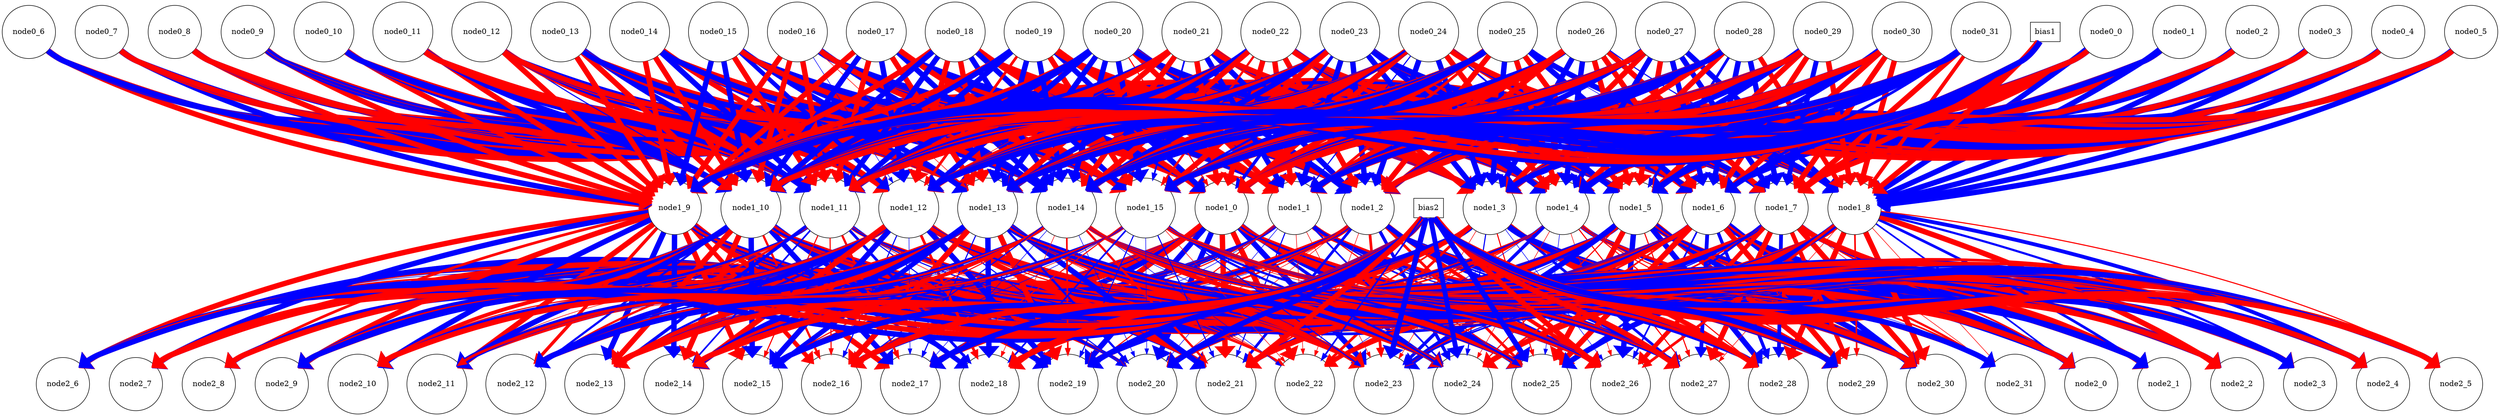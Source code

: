 digraph {
graph[rank_dir = LR, nodesep=0.5, ranksep=3.0];
node0_0 [shape=circle];
node0_1 [shape=circle];
node0_2 [shape=circle];
node0_3 [shape=circle];
node0_4 [shape=circle];
node0_5 [shape=circle];
node0_6 [shape=circle];
node0_7 [shape=circle];
node0_8 [shape=circle];
node0_9 [shape=circle];
node0_10 [shape=circle];
node0_11 [shape=circle];
node0_12 [shape=circle];
node0_13 [shape=circle];
node0_14 [shape=circle];
node0_15 [shape=circle];
node0_16 [shape=circle];
node0_17 [shape=circle];
node0_18 [shape=circle];
node0_19 [shape=circle];
node0_20 [shape=circle];
node0_21 [shape=circle];
node0_22 [shape=circle];
node0_23 [shape=circle];
node0_24 [shape=circle];
node0_25 [shape=circle];
node0_26 [shape=circle];
node0_27 [shape=circle];
node0_28 [shape=circle];
node0_29 [shape=circle];
node0_30 [shape=circle];
node0_31 [shape=circle];
bias1 [shape=box];
node1_0 [shape=circle];
node1_1 [shape=circle];
node1_2 [shape=circle];
node1_3 [shape=circle];
node1_4 [shape=circle];
node1_5 [shape=circle];
node1_6 [shape=circle];
node1_7 [shape=circle];
node1_8 [shape=circle];
node1_9 [shape=circle];
node1_10 [shape=circle];
node1_11 [shape=circle];
node1_12 [shape=circle];
node1_13 [shape=circle];
node1_14 [shape=circle];
node1_15 [shape=circle];
bias2 [shape=box];
node2_0 [shape=circle];
node2_1 [shape=circle];
node2_2 [shape=circle];
node2_3 [shape=circle];
node2_4 [shape=circle];
node2_5 [shape=circle];
node2_6 [shape=circle];
node2_7 [shape=circle];
node2_8 [shape=circle];
node2_9 [shape=circle];
node2_10 [shape=circle];
node2_11 [shape=circle];
node2_12 [shape=circle];
node2_13 [shape=circle];
node2_14 [shape=circle];
node2_15 [shape=circle];
node2_16 [shape=circle];
node2_17 [shape=circle];
node2_18 [shape=circle];
node2_19 [shape=circle];
node2_20 [shape=circle];
node2_21 [shape=circle];
node2_22 [shape=circle];
node2_23 [shape=circle];
node2_24 [shape=circle];
node2_25 [shape=circle];
node2_26 [shape=circle];
node2_27 [shape=circle];
node2_28 [shape=circle];
node2_29 [shape=circle];
node2_30 [shape=circle];
node2_31 [shape=circle];
node0_0 -> node1_0[color = red,penwidth = 10];
node0_0 -> node1_1[color = red,penwidth = 10];
node0_0 -> node1_2[color = blue,penwidth = 10];
node0_0 -> node1_3[color = red,penwidth = 1];
node0_0 -> node1_4[color = red,penwidth = 10];
node0_0 -> node1_5[color = red,penwidth = 10];
node0_0 -> node1_6[color = red,penwidth = 10];
node0_0 -> node1_7[color = red,penwidth = 10];
node0_0 -> node1_8[color = blue,penwidth = 10];
node0_0 -> node1_9[color = blue,penwidth = 10];
node0_0 -> node1_10[color = blue,penwidth = 10];
node0_0 -> node1_11[color = red,penwidth = 10];
node0_0 -> node1_12[color = red,penwidth = 10];
node0_0 -> node1_13[color = blue,penwidth = 10];
node0_0 -> node1_14[color = blue,penwidth = 10];
node0_0 -> node1_15[color = red,penwidth = 10];
node0_1 -> node1_0[color = blue,penwidth = 10];
node0_1 -> node1_1[color = red,penwidth = 10];
node0_1 -> node1_2[color = blue,penwidth = 10];
node0_1 -> node1_3[color = red,penwidth = 10];
node0_1 -> node1_4[color = blue,penwidth = 10];
node0_1 -> node1_5[color = blue,penwidth = 10];
node0_1 -> node1_6[color = red,penwidth = 10];
node0_1 -> node1_7[color = red,penwidth = 10];
node0_1 -> node1_8[color = blue,penwidth = 10];
node0_1 -> node1_9[color = red,penwidth = 10];
node0_1 -> node1_10[color = blue,penwidth = 10];
node0_1 -> node1_11[color = red,penwidth = 10];
node0_1 -> node1_12[color = blue,penwidth = 10];
node0_1 -> node1_13[color = blue,penwidth = 10];
node0_1 -> node1_14[color = red,penwidth = 10];
node0_1 -> node1_15[color = blue,penwidth = 10];
node0_2 -> node1_0[color = red,penwidth = 10];
node0_2 -> node1_1[color = blue,penwidth = 10];
node0_2 -> node1_2[color = blue,penwidth = 10];
node0_2 -> node1_3[color = red,penwidth = 10];
node0_2 -> node1_4[color = blue,penwidth = 10];
node0_2 -> node1_5[color = blue,penwidth = 10];
node0_2 -> node1_6[color = blue,penwidth = 10];
node0_2 -> node1_7[color = blue,penwidth = 10];
node0_2 -> node1_8[color = blue,penwidth = 10];
node0_2 -> node1_9[color = blue,penwidth = 10];
node0_2 -> node1_10[color = red,penwidth = 10];
node0_2 -> node1_11[color = blue,penwidth = 10];
node0_2 -> node1_12[color = blue,penwidth = 10];
node0_2 -> node1_13[color = red,penwidth = 10];
node0_2 -> node1_14[color = red,penwidth = 10];
node0_2 -> node1_15[color = red,penwidth = 10];
node0_3 -> node1_0[color = red,penwidth = 10];
node0_3 -> node1_1[color = red,penwidth = 10];
node0_3 -> node1_2[color = red,penwidth = 10];
node0_3 -> node1_3[color = blue,penwidth = 10];
node0_3 -> node1_4[color = blue,penwidth = 10];
node0_3 -> node1_5[color = red,penwidth = 10];
node0_3 -> node1_6[color = blue,penwidth = 10];
node0_3 -> node1_7[color = blue,penwidth = 10];
node0_3 -> node1_8[color = blue,penwidth = 10];
node0_3 -> node1_9[color = blue,penwidth = 10];
node0_3 -> node1_10[color = blue,penwidth = 10];
node0_3 -> node1_11[color = blue,penwidth = 10];
node0_3 -> node1_12[color = red,penwidth = 10];
node0_3 -> node1_13[color = blue,penwidth = 10];
node0_3 -> node1_14[color = red,penwidth = 10];
node0_3 -> node1_15[color = red,penwidth = 10];
node0_4 -> node1_0[color = red,penwidth = 10];
node0_4 -> node1_1[color = red,penwidth = 10];
node0_4 -> node1_2[color = blue,penwidth = 10];
node0_4 -> node1_3[color = blue,penwidth = 10];
node0_4 -> node1_4[color = red,penwidth = 10];
node0_4 -> node1_5[color = red,penwidth = 10];
node0_4 -> node1_6[color = red,penwidth = 10];
node0_4 -> node1_7[color = blue,penwidth = 10];
node0_4 -> node1_8[color = blue,penwidth = 10];
node0_4 -> node1_9[color = red,penwidth = 10];
node0_4 -> node1_10[color = blue,penwidth = 10];
node0_4 -> node1_11[color = blue,penwidth = 10];
node0_4 -> node1_12[color = blue,penwidth = 10];
node0_4 -> node1_13[color = blue,penwidth = 10];
node0_4 -> node1_14[color = red,penwidth = 10];
node0_4 -> node1_15[color = red,penwidth = 10];
node0_5 -> node1_0[color = red,penwidth = 10];
node0_5 -> node1_1[color = red,penwidth = 3];
node0_5 -> node1_2[color = red,penwidth = 10];
node0_5 -> node1_3[color = blue,penwidth = 10];
node0_5 -> node1_4[color = red,penwidth = 10];
node0_5 -> node1_5[color = red,penwidth = 9];
node0_5 -> node1_6[color = blue,penwidth = 10];
node0_5 -> node1_7[color = red,penwidth = 10];
node0_5 -> node1_8[color = blue,penwidth = 10];
node0_5 -> node1_9[color = red,penwidth = 10];
node0_5 -> node1_10[color = red,penwidth = 5];
node0_5 -> node1_11[color = red,penwidth = 10];
node0_5 -> node1_12[color = red,penwidth = 4];
node0_5 -> node1_13[color = blue,penwidth = 10];
node0_5 -> node1_14[color = blue,penwidth = 10];
node0_5 -> node1_15[color = red,penwidth = 10];
node0_6 -> node1_0[color = red,penwidth = 8];
node0_6 -> node1_1[color = blue,penwidth = 10];
node0_6 -> node1_2[color = blue,penwidth = 10];
node0_6 -> node1_3[color = red,penwidth = 10];
node0_6 -> node1_4[color = blue,penwidth = 10];
node0_6 -> node1_5[color = blue,penwidth = 6];
node0_6 -> node1_6[color = blue,penwidth = 10];
node0_6 -> node1_7[color = blue,penwidth = 10];
node0_6 -> node1_8[color = red,penwidth = 10];
node0_6 -> node1_9[color = red,penwidth = 10];
node0_6 -> node1_10[color = blue,penwidth = 10];
node0_6 -> node1_11[color = blue,penwidth = 10];
node0_6 -> node1_12[color = red,penwidth = 3];
node0_6 -> node1_13[color = red,penwidth = 10];
node0_6 -> node1_14[color = blue,penwidth = 10];
node0_6 -> node1_15[color = blue,penwidth = 10];
node0_7 -> node1_0[color = blue,penwidth = 9];
node0_7 -> node1_1[color = blue,penwidth = 10];
node0_7 -> node1_2[color = red,penwidth = 10];
node0_7 -> node1_3[color = blue,penwidth = 10];
node0_7 -> node1_4[color = blue,penwidth = 10];
node0_7 -> node1_5[color = blue,penwidth = 10];
node0_7 -> node1_6[color = red,penwidth = 6];
node0_7 -> node1_7[color = red,penwidth = 10];
node0_7 -> node1_8[color = blue,penwidth = 10];
node0_7 -> node1_9[color = blue,penwidth = 10];
node0_7 -> node1_10[color = red,penwidth = 10];
node0_7 -> node1_11[color = red,penwidth = 10];
node0_7 -> node1_12[color = red,penwidth = 10];
node0_7 -> node1_13[color = red,penwidth = 10];
node0_7 -> node1_14[color = blue,penwidth = 10];
node0_7 -> node1_15[color = red,penwidth = 10];
node0_8 -> node1_0[color = red,penwidth = 10];
node0_8 -> node1_1[color = red,penwidth = 4];
node0_8 -> node1_2[color = red,penwidth = 10];
node0_8 -> node1_3[color = blue,penwidth = 10];
node0_8 -> node1_4[color = red,penwidth = 10];
node0_8 -> node1_5[color = blue,penwidth = 10];
node0_8 -> node1_6[color = red,penwidth = 10];
node0_8 -> node1_7[color = blue,penwidth = 10];
node0_8 -> node1_8[color = red,penwidth = 10];
node0_8 -> node1_9[color = red,penwidth = 10];
node0_8 -> node1_10[color = blue,penwidth = 10];
node0_8 -> node1_11[color = red,penwidth = 10];
node0_8 -> node1_12[color = blue,penwidth = 3];
node0_8 -> node1_13[color = red,penwidth = 6];
node0_8 -> node1_14[color = blue,penwidth = 10];
node0_8 -> node1_15[color = red,penwidth = 10];
node0_9 -> node1_0[color = red,penwidth = 10];
node0_9 -> node1_1[color = blue,penwidth = 10];
node0_9 -> node1_2[color = red,penwidth = 10];
node0_9 -> node1_3[color = red,penwidth = 10];
node0_9 -> node1_4[color = blue,penwidth = 7];
node0_9 -> node1_5[color = blue,penwidth = 7];
node0_9 -> node1_6[color = red,penwidth = 10];
node0_9 -> node1_7[color = red,penwidth = 10];
node0_9 -> node1_8[color = red,penwidth = 8];
node0_9 -> node1_9[color = red,penwidth = 10];
node0_9 -> node1_10[color = blue,penwidth = 10];
node0_9 -> node1_11[color = blue,penwidth = 10];
node0_9 -> node1_12[color = blue,penwidth = 5];
node0_9 -> node1_13[color = red,penwidth = 10];
node0_9 -> node1_14[color = blue,penwidth = 10];
node0_9 -> node1_15[color = red,penwidth = 1];
node0_10 -> node1_0[color = blue,penwidth = 7];
node0_10 -> node1_1[color = red,penwidth = 10];
node0_10 -> node1_2[color = blue,penwidth = 10];
node0_10 -> node1_3[color = red,penwidth = 10];
node0_10 -> node1_4[color = red,penwidth = 10];
node0_10 -> node1_5[color = red,penwidth = 10];
node0_10 -> node1_6[color = red,penwidth = 10];
node0_10 -> node1_7[color = red,penwidth = 10];
node0_10 -> node1_8[color = red,penwidth = 10];
node0_10 -> node1_9[color = red,penwidth = 10];
node0_10 -> node1_10[color = blue,penwidth = 10];
node0_10 -> node1_11[color = red,penwidth = 10];
node0_10 -> node1_12[color = red,penwidth = 10];
node0_10 -> node1_13[color = blue,penwidth = 10];
node0_10 -> node1_14[color = blue,penwidth = 10];
node0_10 -> node1_15[color = blue,penwidth = 10];
node0_11 -> node1_0[color = red,penwidth = 10];
node0_11 -> node1_1[color = blue,penwidth = 10];
node0_11 -> node1_2[color = blue,penwidth = 10];
node0_11 -> node1_3[color = red,penwidth = 8];
node0_11 -> node1_4[color = blue,penwidth = 10];
node0_11 -> node1_5[color = blue,penwidth = 10];
node0_11 -> node1_6[color = blue,penwidth = 10];
node0_11 -> node1_7[color = blue,penwidth = 10];
node0_11 -> node1_8[color = red,penwidth = 10];
node0_11 -> node1_9[color = red,penwidth = 10];
node0_11 -> node1_10[color = blue,penwidth = 10];
node0_11 -> node1_11[color = blue,penwidth = 10];
node0_11 -> node1_12[color = red,penwidth = 10];
node0_11 -> node1_13[color = red,penwidth = 10];
node0_11 -> node1_14[color = red,penwidth = 6];
node0_11 -> node1_15[color = red,penwidth = 10];
node0_12 -> node1_0[color = blue,penwidth = 8];
node0_12 -> node1_1[color = blue,penwidth = 2];
node0_12 -> node1_2[color = blue,penwidth = 10];
node0_12 -> node1_3[color = blue,penwidth = 10];
node0_12 -> node1_4[color = red,penwidth = 10];
node0_12 -> node1_5[color = blue,penwidth = 10];
node0_12 -> node1_6[color = red,penwidth = 10];
node0_12 -> node1_7[color = blue,penwidth = 10];
node0_12 -> node1_8[color = blue,penwidth = 10];
node0_12 -> node1_9[color = red,penwidth = 10];
node0_12 -> node1_10[color = blue,penwidth = 2];
node0_12 -> node1_11[color = red,penwidth = 10];
node0_12 -> node1_12[color = blue,penwidth = 10];
node0_12 -> node1_13[color = red,penwidth = 10];
node0_12 -> node1_14[color = blue,penwidth = 10];
node0_12 -> node1_15[color = red,penwidth = 10];
node0_13 -> node1_0[color = red,penwidth = 10];
node0_13 -> node1_1[color = blue,penwidth = 10];
node0_13 -> node1_2[color = blue,penwidth = 10];
node0_13 -> node1_3[color = blue,penwidth = 10];
node0_13 -> node1_4[color = red,penwidth = 3];
node0_13 -> node1_5[color = blue,penwidth = 10];
node0_13 -> node1_6[color = red,penwidth = 10];
node0_13 -> node1_7[color = blue,penwidth = 8];
node0_13 -> node1_8[color = red,penwidth = 10];
node0_13 -> node1_9[color = red,penwidth = 10];
node0_13 -> node1_10[color = red,penwidth = 10];
node0_13 -> node1_11[color = blue,penwidth = 10];
node0_13 -> node1_12[color = blue,penwidth = 10];
node0_13 -> node1_13[color = red,penwidth = 10];
node0_13 -> node1_14[color = red,penwidth = 10];
node0_13 -> node1_15[color = blue,penwidth = 10];
node0_14 -> node1_0[color = red,penwidth = 10];
node0_14 -> node1_1[color = blue,penwidth = 10];
node0_14 -> node1_2[color = red,penwidth = 10];
node0_14 -> node1_3[color = red,penwidth = 10];
node0_14 -> node1_4[color = red,penwidth = 10];
node0_14 -> node1_5[color = red,penwidth = 10];
node0_14 -> node1_6[color = red,penwidth = 10];
node0_14 -> node1_7[color = red,penwidth = 1];
node0_14 -> node1_8[color = red,penwidth = 10];
node0_14 -> node1_9[color = red,penwidth = 10];
node0_14 -> node1_10[color = red,penwidth = 10];
node0_14 -> node1_11[color = blue,penwidth = 10];
node0_14 -> node1_12[color = red,penwidth = 10];
node0_14 -> node1_13[color = blue,penwidth = 5];
node0_14 -> node1_14[color = red,penwidth = 10];
node0_14 -> node1_15[color = blue,penwidth = 10];
node0_15 -> node1_0[color = red,penwidth = 10];
node0_15 -> node1_1[color = blue,penwidth = 9];
node0_15 -> node1_2[color = red,penwidth = 10];
node0_15 -> node1_3[color = blue,penwidth = 5];
node0_15 -> node1_4[color = blue,penwidth = 10];
node0_15 -> node1_5[color = blue,penwidth = 10];
node0_15 -> node1_6[color = red,penwidth = 6];
node0_15 -> node1_7[color = blue,penwidth = 3];
node0_15 -> node1_8[color = blue,penwidth = 10];
node0_15 -> node1_9[color = blue,penwidth = 10];
node0_15 -> node1_10[color = blue,penwidth = 10];
node0_15 -> node1_11[color = red,penwidth = 10];
node0_15 -> node1_12[color = blue,penwidth = 8];
node0_15 -> node1_13[color = blue,penwidth = 10];
node0_15 -> node1_14[color = blue,penwidth = 10];
node0_15 -> node1_15[color = red,penwidth = 10];
node0_16 -> node1_0[color = red,penwidth = 10];
node0_16 -> node1_1[color = blue,penwidth = 10];
node0_16 -> node1_2[color = red,penwidth = 10];
node0_16 -> node1_3[color = blue,penwidth = 10];
node0_16 -> node1_4[color = blue,penwidth = 10];
node0_16 -> node1_5[color = blue,penwidth = 4];
node0_16 -> node1_6[color = red,penwidth = 10];
node0_16 -> node1_7[color = blue,penwidth = 10];
node0_16 -> node1_8[color = blue,penwidth = 10];
node0_16 -> node1_9[color = red,penwidth = 10];
node0_16 -> node1_10[color = red,penwidth = 10];
node0_16 -> node1_11[color = red,penwidth = 10];
node0_16 -> node1_12[color = blue,penwidth = 1];
node0_16 -> node1_13[color = red,penwidth = 1];
node0_16 -> node1_14[color = blue,penwidth = 10];
node0_16 -> node1_15[color = red,penwidth = 10];
node0_17 -> node1_0[color = blue,penwidth = 10];
node0_17 -> node1_1[color = red,penwidth = 10];
node0_17 -> node1_2[color = red,penwidth = 6];
node0_17 -> node1_3[color = red,penwidth = 10];
node0_17 -> node1_4[color = blue,penwidth = 10];
node0_17 -> node1_5[color = blue,penwidth = 10];
node0_17 -> node1_6[color = blue,penwidth = 10];
node0_17 -> node1_7[color = blue,penwidth = 5];
node0_17 -> node1_8[color = blue,penwidth = 10];
node0_17 -> node1_9[color = red,penwidth = 10];
node0_17 -> node1_10[color = blue,penwidth = 10];
node0_17 -> node1_11[color = red,penwidth = 10];
node0_17 -> node1_12[color = blue,penwidth = 10];
node0_17 -> node1_13[color = red,penwidth = 10];
node0_17 -> node1_14[color = blue,penwidth = 10];
node0_17 -> node1_15[color = red,penwidth = 10];
node0_18 -> node1_0[color = red,penwidth = 10];
node0_18 -> node1_1[color = red,penwidth = 10];
node0_18 -> node1_2[color = red,penwidth = 10];
node0_18 -> node1_3[color = red,penwidth = 10];
node0_18 -> node1_4[color = red,penwidth = 10];
node0_18 -> node1_5[color = blue,penwidth = 2];
node0_18 -> node1_6[color = red,penwidth = 10];
node0_18 -> node1_7[color = red,penwidth = 10];
node0_18 -> node1_8[color = red,penwidth = 5];
node0_18 -> node1_9[color = red,penwidth = 10];
node0_18 -> node1_10[color = blue,penwidth = 10];
node0_18 -> node1_11[color = blue,penwidth = 10];
node0_18 -> node1_12[color = red,penwidth = 10];
node0_18 -> node1_13[color = red,penwidth = 10];
node0_18 -> node1_14[color = blue,penwidth = 10];
node0_18 -> node1_15[color = blue,penwidth = 10];
node0_19 -> node1_0[color = blue,penwidth = 10];
node0_19 -> node1_1[color = red,penwidth = 10];
node0_19 -> node1_2[color = red,penwidth = 10];
node0_19 -> node1_3[color = red,penwidth = 10];
node0_19 -> node1_4[color = red,penwidth = 10];
node0_19 -> node1_5[color = red,penwidth = 10];
node0_19 -> node1_6[color = blue,penwidth = 5];
node0_19 -> node1_7[color = red,penwidth = 10];
node0_19 -> node1_8[color = red,penwidth = 9];
node0_19 -> node1_9[color = red,penwidth = 10];
node0_19 -> node1_10[color = blue,penwidth = 10];
node0_19 -> node1_11[color = blue,penwidth = 10];
node0_19 -> node1_12[color = red,penwidth = 5];
node0_19 -> node1_13[color = blue,penwidth = 10];
node0_19 -> node1_14[color = blue,penwidth = 10];
node0_19 -> node1_15[color = red,penwidth = 10];
node0_20 -> node1_0[color = red,penwidth = 2];
node0_20 -> node1_1[color = red,penwidth = 10];
node0_20 -> node1_2[color = blue,penwidth = 10];
node0_20 -> node1_3[color = red,penwidth = 10];
node0_20 -> node1_4[color = red,penwidth = 10];
node0_20 -> node1_5[color = blue,penwidth = 10];
node0_20 -> node1_6[color = red,penwidth = 9];
node0_20 -> node1_7[color = blue,penwidth = 10];
node0_20 -> node1_8[color = blue,penwidth = 10];
node0_20 -> node1_9[color = red,penwidth = 10];
node0_20 -> node1_10[color = blue,penwidth = 10];
node0_20 -> node1_11[color = blue,penwidth = 10];
node0_20 -> node1_12[color = blue,penwidth = 10];
node0_20 -> node1_13[color = blue,penwidth = 10];
node0_20 -> node1_14[color = blue,penwidth = 10];
node0_20 -> node1_15[color = blue,penwidth = 10];
node0_21 -> node1_0[color = red,penwidth = 10];
node0_21 -> node1_1[color = blue,penwidth = 10];
node0_21 -> node1_2[color = blue,penwidth = 10];
node0_21 -> node1_3[color = red,penwidth = 10];
node0_21 -> node1_4[color = red,penwidth = 10];
node0_21 -> node1_5[color = blue,penwidth = 8];
node0_21 -> node1_6[color = blue,penwidth = 10];
node0_21 -> node1_7[color = blue,penwidth = 10];
node0_21 -> node1_8[color = red,penwidth = 10];
node0_21 -> node1_9[color = blue,penwidth = 10];
node0_21 -> node1_10[color = red,penwidth = 6];
node0_21 -> node1_11[color = red,penwidth = 10];
node0_21 -> node1_12[color = red,penwidth = 1];
node0_21 -> node1_13[color = red,penwidth = 10];
node0_21 -> node1_14[color = red,penwidth = 10];
node0_21 -> node1_15[color = blue,penwidth = 3];
node0_22 -> node1_0[color = red,penwidth = 10];
node0_22 -> node1_1[color = red,penwidth = 10];
node0_22 -> node1_2[color = red,penwidth = 10];
node0_22 -> node1_3[color = red,penwidth = 10];
node0_22 -> node1_4[color = blue,penwidth = 10];
node0_22 -> node1_5[color = red,penwidth = 10];
node0_22 -> node1_6[color = blue,penwidth = 3];
node0_22 -> node1_7[color = blue,penwidth = 10];
node0_22 -> node1_8[color = red,penwidth = 10];
node0_22 -> node1_9[color = red,penwidth = 10];
node0_22 -> node1_10[color = blue,penwidth = 10];
node0_22 -> node1_11[color = blue,penwidth = 10];
node0_22 -> node1_12[color = red,penwidth = 10];
node0_22 -> node1_13[color = blue,penwidth = 10];
node0_22 -> node1_14[color = red,penwidth = 10];
node0_22 -> node1_15[color = red,penwidth = 4];
node0_23 -> node1_0[color = blue,penwidth = 6];
node0_23 -> node1_1[color = blue,penwidth = 10];
node0_23 -> node1_2[color = blue,penwidth = 10];
node0_23 -> node1_3[color = blue,penwidth = 10];
node0_23 -> node1_4[color = blue,penwidth = 10];
node0_23 -> node1_5[color = blue,penwidth = 10];
node0_23 -> node1_6[color = blue,penwidth = 2];
node0_23 -> node1_7[color = red,penwidth = 10];
node0_23 -> node1_8[color = blue,penwidth = 10];
node0_23 -> node1_9[color = blue,penwidth = 10];
node0_23 -> node1_10[color = red,penwidth = 10];
node0_23 -> node1_11[color = red,penwidth = 10];
node0_23 -> node1_12[color = blue,penwidth = 8];
node0_23 -> node1_13[color = blue,penwidth = 1];
node0_23 -> node1_14[color = blue,penwidth = 10];
node0_23 -> node1_15[color = red,penwidth = 10];
node0_24 -> node1_0[color = red,penwidth = 10];
node0_24 -> node1_1[color = blue,penwidth = 2];
node0_24 -> node1_2[color = blue,penwidth = 10];
node0_24 -> node1_3[color = blue,penwidth = 10];
node0_24 -> node1_4[color = red,penwidth = 10];
node0_24 -> node1_5[color = blue,penwidth = 3];
node0_24 -> node1_6[color = red,penwidth = 10];
node0_24 -> node1_7[color = blue,penwidth = 10];
node0_24 -> node1_8[color = red,penwidth = 10];
node0_24 -> node1_9[color = blue,penwidth = 10];
node0_24 -> node1_10[color = red,penwidth = 10];
node0_24 -> node1_11[color = blue,penwidth = 10];
node0_24 -> node1_12[color = red,penwidth = 10];
node0_24 -> node1_13[color = red,penwidth = 10];
node0_24 -> node1_14[color = red,penwidth = 10];
node0_24 -> node1_15[color = blue,penwidth = 4];
node0_25 -> node1_0[color = red,penwidth = 10];
node0_25 -> node1_1[color = red,penwidth = 5];
node0_25 -> node1_2[color = red,penwidth = 10];
node0_25 -> node1_3[color = blue,penwidth = 10];
node0_25 -> node1_4[color = red,penwidth = 10];
node0_25 -> node1_5[color = red,penwidth = 10];
node0_25 -> node1_6[color = blue,penwidth = 10];
node0_25 -> node1_7[color = blue,penwidth = 1];
node0_25 -> node1_8[color = blue,penwidth = 10];
node0_25 -> node1_9[color = red,penwidth = 10];
node0_25 -> node1_10[color = red,penwidth = 10];
node0_25 -> node1_11[color = blue,penwidth = 10];
node0_25 -> node1_12[color = blue,penwidth = 10];
node0_25 -> node1_13[color = red,penwidth = 9];
node0_25 -> node1_14[color = blue,penwidth = 10];
node0_25 -> node1_15[color = blue,penwidth = 10];
node0_26 -> node1_0[color = red,penwidth = 10];
node0_26 -> node1_1[color = red,penwidth = 10];
node0_26 -> node1_2[color = red,penwidth = 10];
node0_26 -> node1_3[color = blue,penwidth = 10];
node0_26 -> node1_4[color = blue,penwidth = 10];
node0_26 -> node1_5[color = red,penwidth = 10];
node0_26 -> node1_6[color = red,penwidth = 10];
node0_26 -> node1_7[color = red,penwidth = 10];
node0_26 -> node1_8[color = blue,penwidth = 2];
node0_26 -> node1_9[color = blue,penwidth = 10];
node0_26 -> node1_10[color = blue,penwidth = 10];
node0_26 -> node1_11[color = blue,penwidth = 10];
node0_26 -> node1_12[color = blue,penwidth = 10];
node0_26 -> node1_13[color = blue,penwidth = 10];
node0_26 -> node1_14[color = blue,penwidth = 10];
node0_26 -> node1_15[color = red,penwidth = 10];
node0_27 -> node1_0[color = blue,penwidth = 10];
node0_27 -> node1_1[color = blue,penwidth = 5];
node0_27 -> node1_2[color = blue,penwidth = 10];
node0_27 -> node1_3[color = red,penwidth = 10];
node0_27 -> node1_4[color = blue,penwidth = 10];
node0_27 -> node1_5[color = red,penwidth = 10];
node0_27 -> node1_6[color = blue,penwidth = 10];
node0_27 -> node1_7[color = blue,penwidth = 10];
node0_27 -> node1_8[color = blue,penwidth = 10];
node0_27 -> node1_9[color = red,penwidth = 10];
node0_27 -> node1_10[color = red,penwidth = 10];
node0_27 -> node1_11[color = blue,penwidth = 10];
node0_27 -> node1_12[color = red,penwidth = 7];
node0_27 -> node1_13[color = red,penwidth = 10];
node0_27 -> node1_14[color = red,penwidth = 10];
node0_27 -> node1_15[color = red,penwidth = 10];
node0_28 -> node1_0[color = red,penwidth = 10];
node0_28 -> node1_1[color = blue,penwidth = 10];
node0_28 -> node1_2[color = blue,penwidth = 10];
node0_28 -> node1_3[color = red,penwidth = 10];
node0_28 -> node1_4[color = red,penwidth = 10];
node0_28 -> node1_5[color = blue,penwidth = 5];
node0_28 -> node1_6[color = blue,penwidth = 10];
node0_28 -> node1_7[color = blue,penwidth = 10];
node0_28 -> node1_8[color = red,penwidth = 9];
node0_28 -> node1_9[color = blue,penwidth = 10];
node0_28 -> node1_10[color = blue,penwidth = 10];
node0_28 -> node1_11[color = red,penwidth = 10];
node0_28 -> node1_12[color = blue,penwidth = 10];
node0_28 -> node1_13[color = red,penwidth = 10];
node0_28 -> node1_14[color = blue,penwidth = 10];
node0_28 -> node1_15[color = blue,penwidth = 10];
node0_29 -> node1_0[color = blue,penwidth = 9];
node0_29 -> node1_1[color = red,penwidth = 7];
node0_29 -> node1_2[color = red,penwidth = 10];
node0_29 -> node1_3[color = blue,penwidth = 10];
node0_29 -> node1_4[color = blue,penwidth = 10];
node0_29 -> node1_5[color = red,penwidth = 10];
node0_29 -> node1_6[color = red,penwidth = 10];
node0_29 -> node1_7[color = blue,penwidth = 9];
node0_29 -> node1_8[color = red,penwidth = 10];
node0_29 -> node1_9[color = red,penwidth = 10];
node0_29 -> node1_10[color = red,penwidth = 4];
node0_29 -> node1_11[color = blue,penwidth = 10];
node0_29 -> node1_12[color = red,penwidth = 10];
node0_29 -> node1_13[color = red,penwidth = 10];
node0_29 -> node1_14[color = blue,penwidth = 10];
node0_29 -> node1_15[color = red,penwidth = 10];
node0_30 -> node1_0[color = blue,penwidth = 10];
node0_30 -> node1_1[color = red,penwidth = 10];
node0_30 -> node1_2[color = blue,penwidth = 10];
node0_30 -> node1_3[color = red,penwidth = 10];
node0_30 -> node1_4[color = blue,penwidth = 10];
node0_30 -> node1_5[color = blue,penwidth = 10];
node0_30 -> node1_6[color = red,penwidth = 10];
node0_30 -> node1_7[color = red,penwidth = 10];
node0_30 -> node1_8[color = red,penwidth = 10];
node0_30 -> node1_9[color = blue,penwidth = 10];
node0_30 -> node1_10[color = blue,penwidth = 10];
node0_30 -> node1_11[color = red,penwidth = 10];
node0_30 -> node1_12[color = red,penwidth = 10];
node0_30 -> node1_13[color = red,penwidth = 10];
node0_30 -> node1_14[color = blue,penwidth = 8];
node0_30 -> node1_15[color = red,penwidth = 10];
node0_31 -> node1_0[color = red,penwidth = 10];
node0_31 -> node1_1[color = red,penwidth = 10];
node0_31 -> node1_2[color = red,penwidth = 6];
node0_31 -> node1_3[color = red,penwidth = 10];
node0_31 -> node1_4[color = blue,penwidth = 10];
node0_31 -> node1_5[color = blue,penwidth = 10];
node0_31 -> node1_6[color = blue,penwidth = 5];
node0_31 -> node1_7[color = red,penwidth = 10];
node0_31 -> node1_8[color = red,penwidth = 7];
node0_31 -> node1_9[color = blue,penwidth = 10];
node0_31 -> node1_10[color = red,penwidth = 10];
node0_31 -> node1_11[color = red,penwidth = 10];
node0_31 -> node1_12[color = blue,penwidth = 10];
node0_31 -> node1_13[color = blue,penwidth = 10];
node0_31 -> node1_14[color = red,penwidth = 4];
node0_31 -> node1_15[color = blue,penwidth = 10];
bias1 -> node1_0[color = red,penwidth = 10];
bias1 -> node1_1[color = blue,penwidth = 10];
bias1 -> node1_2[color = red,penwidth = 10];
bias1 -> node1_3[color = blue,penwidth = 10];
bias1 -> node1_4[color = blue,penwidth = 10];
bias1 -> node1_5[color = blue,penwidth = 10];
bias1 -> node1_6[color = blue,penwidth = 10];
bias1 -> node1_7[color = red,penwidth = 10];
bias1 -> node1_8[color = red,penwidth = 10];
bias1 -> node1_9[color = blue,penwidth = 10];
bias1 -> node1_10[color = red,penwidth = 10];
bias1 -> node1_11[color = red,penwidth = 10];
bias1 -> node1_12[color = blue,penwidth = 10];
bias1 -> node1_13[color = blue,penwidth = 10];
bias1 -> node1_14[color = blue,penwidth = 10];
bias1 -> node1_15[color = blue,penwidth = 10];
node1_0 -> node2_0[color = red,penwidth = 10];
node1_0 -> node2_1[color = blue,penwidth = 10];
node1_0 -> node2_2[color = red,penwidth = 10];
node1_0 -> node2_3[color = red,penwidth = 10];
node1_0 -> node2_4[color = red,penwidth = 10];
node1_0 -> node2_5[color = red,penwidth = 10];
node1_0 -> node2_6[color = blue,penwidth = 10];
node1_0 -> node2_7[color = red,penwidth = 10];
node1_0 -> node2_8[color = red,penwidth = 6];
node1_0 -> node2_9[color = blue,penwidth = 8];
node1_0 -> node2_10[color = red,penwidth = 10];
node1_0 -> node2_11[color = blue,penwidth = 2];
node1_0 -> node2_12[color = blue,penwidth = 10];
node1_0 -> node2_13[color = red,penwidth = 10];
node1_0 -> node2_14[color = red,penwidth = 10];
node1_0 -> node2_15[color = blue,penwidth = 7];
node1_0 -> node2_16[color = red,penwidth = 10];
node1_0 -> node2_17[color = blue,penwidth = 10];
node1_0 -> node2_18[color = red,penwidth = 10];
node1_0 -> node2_19[color = blue,penwidth = 10];
node1_0 -> node2_20[color = blue,penwidth = 10];
node1_0 -> node2_21[color = red,penwidth = 10];
node1_0 -> node2_22[color = red,penwidth = 10];
node1_0 -> node2_23[color = blue,penwidth = 10];
node1_0 -> node2_24[color = blue,penwidth = 6];
node1_0 -> node2_25[color = blue,penwidth = 10];
node1_0 -> node2_26[color = red,penwidth = 10];
node1_0 -> node2_27[color = red,penwidth = 8];
node1_0 -> node2_28[color = red,penwidth = 10];
node1_0 -> node2_29[color = red,penwidth = 5];
node1_0 -> node2_30[color = red,penwidth = 10];
node1_0 -> node2_31[color = blue,penwidth = 3];
node1_1 -> node2_0[color = red,penwidth = 5];
node1_1 -> node2_1[color = red,penwidth = 10];
node1_1 -> node2_2[color = red,penwidth = 2];
node1_1 -> node2_3[color = red,penwidth = 4];
node1_1 -> node2_4[color = red,penwidth = 8];
node1_1 -> node2_5[color = red,penwidth = 1];
node1_1 -> node2_6[color = blue,penwidth = 3];
node1_1 -> node2_7[color = blue,penwidth = 3];
node1_1 -> node2_8[color = blue,penwidth = 2];
node1_1 -> node2_9[color = red,penwidth = 1];
node1_1 -> node2_10[color = red,penwidth = 2];
node1_1 -> node2_11[color = blue,penwidth = 1];
node1_1 -> node2_12[color = red,penwidth = 1];
node1_1 -> node2_13[color = blue,penwidth = 3];
node1_1 -> node2_14[color = blue,penwidth = 6];
node1_1 -> node2_15[color = red,penwidth = 1];
node1_1 -> node2_16[color = blue,penwidth = 2];
node1_1 -> node2_17[color = red,penwidth = 2];
node1_1 -> node2_18[color = blue,penwidth = 1];
node1_1 -> node2_19[color = red,penwidth = 2];
node1_1 -> node2_20[color = blue,penwidth = 1];
node1_1 -> node2_21[color = blue,penwidth = 2];
node1_1 -> node2_22[color = red,penwidth = 1];
node1_1 -> node2_23[color = red,penwidth = 1];
node1_1 -> node2_24[color = blue,penwidth = 3];
node1_1 -> node2_25[color = red,penwidth = 2];
node1_1 -> node2_26[color = blue,penwidth = 3];
node1_1 -> node2_27[color = blue,penwidth = 2];
node1_1 -> node2_28[color = blue,penwidth = 2];
node1_1 -> node2_29[color = red,penwidth = 1];
node1_1 -> node2_30[color = blue,penwidth = 5];
node1_1 -> node2_31[color = blue,penwidth = 1];
node1_2 -> node2_0[color = blue,penwidth = 6];
node1_2 -> node2_1[color = blue,penwidth = 1];
node1_2 -> node2_2[color = blue,penwidth = 1];
node1_2 -> node2_3[color = red,penwidth = 8];
node1_2 -> node2_4[color = blue,penwidth = 8];
node1_2 -> node2_5[color = red,penwidth = 4];
node1_2 -> node2_6[color = red,penwidth = 3];
node1_2 -> node2_7[color = blue,penwidth = 2];
node1_2 -> node2_8[color = red,penwidth = 10];
node1_2 -> node2_9[color = blue,penwidth = 1];
node1_2 -> node2_10[color = blue,penwidth = 3];
node1_2 -> node2_11[color = blue,penwidth = 5];
node1_2 -> node2_12[color = blue,penwidth = 1];
node1_2 -> node2_13[color = blue,penwidth = 4];
node1_2 -> node2_14[color = blue,penwidth = 7];
node1_2 -> node2_15[color = blue,penwidth = 4];
node1_2 -> node2_16[color = red,penwidth = 4];
node1_2 -> node2_17[color = blue,penwidth = 1];
node1_2 -> node2_18[color = red,penwidth = 3];
node1_2 -> node2_19[color = red,penwidth = 1];
node1_2 -> node2_20[color = red,penwidth = 1];
node1_2 -> node2_21[color = blue,penwidth = 5];
node1_2 -> node2_22[color = red,penwidth = 1];
node1_2 -> node2_23[color = red,penwidth = 5];
node1_2 -> node2_24[color = blue,penwidth = 6];
node1_2 -> node2_25[color = red,penwidth = 5];
node1_2 -> node2_26[color = red,penwidth = 7];
node1_2 -> node2_27[color = blue,penwidth = 8];
node1_2 -> node2_28[color = blue,penwidth = 3];
node1_2 -> node2_29[color = blue,penwidth = 3];
node1_2 -> node2_30[color = blue,penwidth = 6];
node1_2 -> node2_31[color = blue,penwidth = 1];
node1_3 -> node2_0[color = red,penwidth = 6];
node1_3 -> node2_1[color = red,penwidth = 3];
node1_3 -> node2_2[color = red,penwidth = 9];
node1_3 -> node2_3[color = blue,penwidth = 10];
node1_3 -> node2_4[color = blue,penwidth = 10];
node1_3 -> node2_5[color = red,penwidth = 2];
node1_3 -> node2_6[color = blue,penwidth = 1];
node1_3 -> node2_7[color = blue,penwidth = 10];
node1_3 -> node2_8[color = blue,penwidth = 2];
node1_3 -> node2_9[color = blue,penwidth = 4];
node1_3 -> node2_10[color = red,penwidth = 5];
node1_3 -> node2_11[color = blue,penwidth = 3];
node1_3 -> node2_12[color = red,penwidth = 4];
node1_3 -> node2_13[color = red,penwidth = 4];
node1_3 -> node2_14[color = red,penwidth = 4];
node1_3 -> node2_15[color = blue,penwidth = 10];
node1_3 -> node2_16[color = red,penwidth = 1];
node1_3 -> node2_17[color = blue,penwidth = 1];
node1_3 -> node2_18[color = red,penwidth = 1];
node1_3 -> node2_19[color = red,penwidth = 9];
node1_3 -> node2_20[color = red,penwidth = 2];
node1_3 -> node2_21[color = red,penwidth = 3];
node1_3 -> node2_22[color = red,penwidth = 5];
node1_3 -> node2_23[color = red,penwidth = 1];
node1_3 -> node2_24[color = blue,penwidth = 2];
node1_3 -> node2_25[color = red,penwidth = 2];
node1_3 -> node2_26[color = blue,penwidth = 1];
node1_3 -> node2_27[color = blue,penwidth = 5];
node1_3 -> node2_28[color = red,penwidth = 9];
node1_3 -> node2_29[color = red,penwidth = 8];
node1_3 -> node2_30[color = blue,penwidth = 9];
node1_3 -> node2_31[color = blue,penwidth = 1];
node1_4 -> node2_0[color = red,penwidth = 5];
node1_4 -> node2_1[color = red,penwidth = 1];
node1_4 -> node2_2[color = blue,penwidth = 8];
node1_4 -> node2_3[color = blue,penwidth = 6];
node1_4 -> node2_4[color = red,penwidth = 5];
node1_4 -> node2_5[color = red,penwidth = 3];
node1_4 -> node2_6[color = blue,penwidth = 2];
node1_4 -> node2_7[color = red,penwidth = 1];
node1_4 -> node2_8[color = blue,penwidth = 2];
node1_4 -> node2_9[color = blue,penwidth = 2];
node1_4 -> node2_10[color = red,penwidth = 2];
node1_4 -> node2_11[color = blue,penwidth = 4];
node1_4 -> node2_12[color = blue,penwidth = 1];
node1_4 -> node2_13[color = red,penwidth = 3];
node1_4 -> node2_14[color = red,penwidth = 6];
node1_4 -> node2_15[color = blue,penwidth = 3];
node1_4 -> node2_16[color = blue,penwidth = 1];
node1_4 -> node2_17[color = blue,penwidth = 4];
node1_4 -> node2_18[color = red,penwidth = 1];
node1_4 -> node2_19[color = red,penwidth = 2];
node1_4 -> node2_20[color = red,penwidth = 3];
node1_4 -> node2_21[color = red,penwidth = 2];
node1_4 -> node2_22[color = blue,penwidth = 1];
node1_4 -> node2_23[color = blue,penwidth = 6];
node1_4 -> node2_24[color = red,penwidth = 1];
node1_4 -> node2_25[color = blue,penwidth = 1];
node1_4 -> node2_26[color = red,penwidth = 1];
node1_4 -> node2_27[color = red,penwidth = 2];
node1_4 -> node2_28[color = red,penwidth = 2];
node1_4 -> node2_29[color = red,penwidth = 2];
node1_4 -> node2_30[color = red,penwidth = 2];
node1_4 -> node2_31[color = blue,penwidth = 1];
node1_5 -> node2_0[color = red,penwidth = 10];
node1_5 -> node2_1[color = red,penwidth = 8];
node1_5 -> node2_2[color = blue,penwidth = 10];
node1_5 -> node2_3[color = red,penwidth = 10];
node1_5 -> node2_4[color = blue,penwidth = 4];
node1_5 -> node2_5[color = blue,penwidth = 6];
node1_5 -> node2_6[color = red,penwidth = 5];
node1_5 -> node2_7[color = blue,penwidth = 10];
node1_5 -> node2_8[color = blue,penwidth = 6];
node1_5 -> node2_9[color = blue,penwidth = 10];
node1_5 -> node2_10[color = red,penwidth = 8];
node1_5 -> node2_11[color = blue,penwidth = 7];
node1_5 -> node2_12[color = red,penwidth = 10];
node1_5 -> node2_13[color = blue,penwidth = 10];
node1_5 -> node2_14[color = blue,penwidth = 5];
node1_5 -> node2_15[color = blue,penwidth = 1];
node1_5 -> node2_16[color = blue,penwidth = 10];
node1_5 -> node2_17[color = blue,penwidth = 10];
node1_5 -> node2_18[color = red,penwidth = 10];
node1_5 -> node2_19[color = red,penwidth = 10];
node1_5 -> node2_20[color = red,penwidth = 10];
node1_5 -> node2_21[color = blue,penwidth = 5];
node1_5 -> node2_22[color = blue,penwidth = 1];
node1_5 -> node2_23[color = blue,penwidth = 10];
node1_5 -> node2_24[color = red,penwidth = 2];
node1_5 -> node2_25[color = red,penwidth = 10];
node1_5 -> node2_26[color = blue,penwidth = 10];
node1_5 -> node2_27[color = red,penwidth = 2];
node1_5 -> node2_28[color = blue,penwidth = 10];
node1_5 -> node2_29[color = red,penwidth = 10];
node1_5 -> node2_30[color = blue,penwidth = 10];
node1_5 -> node2_31[color = red,penwidth = 3];
node1_6 -> node2_0[color = blue,penwidth = 10];
node1_6 -> node2_1[color = red,penwidth = 10];
node1_6 -> node2_2[color = blue,penwidth = 4];
node1_6 -> node2_3[color = red,penwidth = 10];
node1_6 -> node2_4[color = blue,penwidth = 10];
node1_6 -> node2_5[color = blue,penwidth = 7];
node1_6 -> node2_6[color = red,penwidth = 10];
node1_6 -> node2_7[color = blue,penwidth = 10];
node1_6 -> node2_8[color = red,penwidth = 2];
node1_6 -> node2_9[color = blue,penwidth = 1];
node1_6 -> node2_10[color = blue,penwidth = 8];
node1_6 -> node2_11[color = red,penwidth = 1];
node1_6 -> node2_12[color = red,penwidth = 10];
node1_6 -> node2_13[color = blue,penwidth = 9];
node1_6 -> node2_14[color = blue,penwidth = 10];
node1_6 -> node2_15[color = red,penwidth = 7];
node1_6 -> node2_16[color = blue,penwidth = 1];
node1_6 -> node2_17[color = red,penwidth = 10];
node1_6 -> node2_18[color = blue,penwidth = 10];
node1_6 -> node2_19[color = red,penwidth = 10];
node1_6 -> node2_20[color = blue,penwidth = 4];
node1_6 -> node2_21[color = blue,penwidth = 10];
node1_6 -> node2_22[color = red,penwidth = 8];
node1_6 -> node2_23[color = red,penwidth = 3];
node1_6 -> node2_24[color = red,penwidth = 3];
node1_6 -> node2_25[color = red,penwidth = 10];
node1_6 -> node2_26[color = blue,penwidth = 3];
node1_6 -> node2_27[color = blue,penwidth = 7];
node1_6 -> node2_28[color = blue,penwidth = 6];
node1_6 -> node2_29[color = red,penwidth = 10];
node1_6 -> node2_30[color = blue,penwidth = 10];
node1_6 -> node2_31[color = red,penwidth = 4];
node1_7 -> node2_0[color = red,penwidth = 3];
node1_7 -> node2_1[color = red,penwidth = 4];
node1_7 -> node2_2[color = red,penwidth = 1];
node1_7 -> node2_3[color = blue,penwidth = 10];
node1_7 -> node2_4[color = red,penwidth = 2];
node1_7 -> node2_5[color = red,penwidth = 10];
node1_7 -> node2_6[color = blue,penwidth = 10];
node1_7 -> node2_7[color = red,penwidth = 10];
node1_7 -> node2_8[color = blue,penwidth = 5];
node1_7 -> node2_9[color = red,penwidth = 10];
node1_7 -> node2_10[color = red,penwidth = 7];
node1_7 -> node2_11[color = red,penwidth = 1];
node1_7 -> node2_12[color = blue,penwidth = 6];
node1_7 -> node2_13[color = red,penwidth = 10];
node1_7 -> node2_14[color = red,penwidth = 9];
node1_7 -> node2_15[color = blue,penwidth = 2];
node1_7 -> node2_16[color = red,penwidth = 3];
node1_7 -> node2_17[color = blue,penwidth = 4];
node1_7 -> node2_18[color = red,penwidth = 10];
node1_7 -> node2_19[color = red,penwidth = 1];
node1_7 -> node2_20[color = blue,penwidth = 3];
node1_7 -> node2_21[color = blue,penwidth = 5];
node1_7 -> node2_22[color = blue,penwidth = 4];
node1_7 -> node2_23[color = blue,penwidth = 2];
node1_7 -> node2_24[color = red,penwidth = 3];
node1_7 -> node2_25[color = blue,penwidth = 4];
node1_7 -> node2_26[color = red,penwidth = 8];
node1_7 -> node2_27[color = red,penwidth = 10];
node1_7 -> node2_28[color = blue,penwidth = 7];
node1_7 -> node2_29[color = red,penwidth = 8];
node1_7 -> node2_30[color = red,penwidth = 10];
node1_7 -> node2_31[color = red,penwidth = 1];
node1_8 -> node2_0[color = blue,penwidth = 3];
node1_8 -> node2_1[color = blue,penwidth = 5];
node1_8 -> node2_2[color = red,penwidth = 10];
node1_8 -> node2_3[color = blue,penwidth = 4];
node1_8 -> node2_4[color = blue,penwidth = 7];
node1_8 -> node2_5[color = red,penwidth = 2];
node1_8 -> node2_6[color = blue,penwidth = 5];
node1_8 -> node2_7[color = red,penwidth = 1];
node1_8 -> node2_8[color = red,penwidth = 2];
node1_8 -> node2_9[color = blue,penwidth = 2];
node1_8 -> node2_10[color = red,penwidth = 3];
node1_8 -> node2_11[color = red,penwidth = 6];
node1_8 -> node2_12[color = blue,penwidth = 4];
node1_8 -> node2_13[color = red,penwidth = 10];
node1_8 -> node2_14[color = red,penwidth = 10];
node1_8 -> node2_15[color = blue,penwidth = 7];
node1_8 -> node2_16[color = blue,penwidth = 3];
node1_8 -> node2_17[color = blue,penwidth = 1];
node1_8 -> node2_18[color = red,penwidth = 4];
node1_8 -> node2_19[color = blue,penwidth = 9];
node1_8 -> node2_20[color = blue,penwidth = 2];
node1_8 -> node2_21[color = red,penwidth = 10];
node1_8 -> node2_22[color = red,penwidth = 8];
node1_8 -> node2_23[color = blue,penwidth = 3];
node1_8 -> node2_24[color = red,penwidth = 10];
node1_8 -> node2_25[color = blue,penwidth = 10];
node1_8 -> node2_26[color = red,penwidth = 5];
node1_8 -> node2_27[color = red,penwidth = 1];
node1_8 -> node2_28[color = red,penwidth = 10];
node1_8 -> node2_29[color = red,penwidth = 3];
node1_8 -> node2_30[color = red,penwidth = 10];
node1_8 -> node2_31[color = red,penwidth = 1];
node1_9 -> node2_0[color = blue,penwidth = 10];
node1_9 -> node2_1[color = red,penwidth = 10];
node1_9 -> node2_2[color = blue,penwidth = 7];
node1_9 -> node2_3[color = blue,penwidth = 4];
node1_9 -> node2_4[color = blue,penwidth = 10];
node1_9 -> node2_5[color = red,penwidth = 2];
node1_9 -> node2_6[color = red,penwidth = 10];
node1_9 -> node2_7[color = blue,penwidth = 10];
node1_9 -> node2_8[color = red,penwidth = 5];
node1_9 -> node2_9[color = red,penwidth = 10];
node1_9 -> node2_10[color = blue,penwidth = 10];
node1_9 -> node2_11[color = red,penwidth = 10];
node1_9 -> node2_12[color = red,penwidth = 6];
node1_9 -> node2_13[color = blue,penwidth = 10];
node1_9 -> node2_14[color = blue,penwidth = 10];
node1_9 -> node2_15[color = red,penwidth = 10];
node1_9 -> node2_16[color = red,penwidth = 8];
node1_9 -> node2_17[color = red,penwidth = 10];
node1_9 -> node2_18[color = blue,penwidth = 3];
node1_9 -> node2_19[color = red,penwidth = 10];
node1_9 -> node2_20[color = red,penwidth = 6];
node1_9 -> node2_21[color = blue,penwidth = 10];
node1_9 -> node2_22[color = red,penwidth = 4];
node1_9 -> node2_23[color = red,penwidth = 10];
node1_9 -> node2_24[color = red,penwidth = 10];
node1_9 -> node2_25[color = red,penwidth = 10];
node1_9 -> node2_26[color = blue,penwidth = 10];
node1_9 -> node2_27[color = blue,penwidth = 6];
node1_9 -> node2_28[color = red,penwidth = 2];
node1_9 -> node2_29[color = red,penwidth = 10];
node1_9 -> node2_30[color = blue,penwidth = 10];
node1_9 -> node2_31[color = red,penwidth = 4];
node1_10 -> node2_0[color = blue,penwidth = 10];
node1_10 -> node2_1[color = blue,penwidth = 10];
node1_10 -> node2_2[color = red,penwidth = 10];
node1_10 -> node2_3[color = blue,penwidth = 10];
node1_10 -> node2_4[color = red,penwidth = 10];
node1_10 -> node2_5[color = red,penwidth = 4];
node1_10 -> node2_6[color = blue,penwidth = 10];
node1_10 -> node2_7[color = red,penwidth = 10];
node1_10 -> node2_8[color = blue,penwidth = 6];
node1_10 -> node2_9[color = blue,penwidth = 10];
node1_10 -> node2_10[color = red,penwidth = 7];
node1_10 -> node2_11[color = blue,penwidth = 10];
node1_10 -> node2_12[color = blue,penwidth = 4];
node1_10 -> node2_13[color = red,penwidth = 10];
node1_10 -> node2_14[color = red,penwidth = 10];
node1_10 -> node2_15[color = blue,penwidth = 10];
node1_10 -> node2_16[color = red,penwidth = 4];
node1_10 -> node2_17[color = blue,penwidth = 10];
node1_10 -> node2_18[color = blue,penwidth = 9];
node1_10 -> node2_19[color = blue,penwidth = 10];
node1_10 -> node2_20[color = blue,penwidth = 6];
node1_10 -> node2_21[color = red,penwidth = 10];
node1_10 -> node2_22[color = red,penwidth = 2];
node1_10 -> node2_23[color = blue,penwidth = 1];
node1_10 -> node2_24[color = red,penwidth = 7];
node1_10 -> node2_25[color = blue,penwidth = 10];
node1_10 -> node2_26[color = red,penwidth = 10];
node1_10 -> node2_27[color = red,penwidth = 6];
node1_10 -> node2_28[color = red,penwidth = 4];
node1_10 -> node2_29[color = blue,penwidth = 10];
node1_10 -> node2_30[color = red,penwidth = 10];
node1_10 -> node2_31[color = blue,penwidth = 4];
node1_11 -> node2_0[color = blue,penwidth = 4];
node1_11 -> node2_1[color = red,penwidth = 2];
node1_11 -> node2_2[color = blue,penwidth = 5];
node1_11 -> node2_3[color = blue,penwidth = 4];
node1_11 -> node2_4[color = red,penwidth = 1];
node1_11 -> node2_5[color = red,penwidth = 5];
node1_11 -> node2_6[color = blue,penwidth = 4];
node1_11 -> node2_7[color = blue,penwidth = 1];
node1_11 -> node2_8[color = blue,penwidth = 1];
node1_11 -> node2_9[color = red,penwidth = 2];
node1_11 -> node2_10[color = red,penwidth = 2];
node1_11 -> node2_11[color = red,penwidth = 1];
node1_11 -> node2_12[color = red,penwidth = 4];
node1_11 -> node2_13[color = blue,penwidth = 6];
node1_11 -> node2_14[color = blue,penwidth = 3];
node1_11 -> node2_15[color = red,penwidth = 2];
node1_11 -> node2_16[color = red,penwidth = 2];
node1_11 -> node2_17[color = red,penwidth = 4];
node1_11 -> node2_18[color = blue,penwidth = 5];
node1_11 -> node2_19[color = blue,penwidth = 2];
node1_11 -> node2_20[color = red,penwidth = 1];
node1_11 -> node2_21[color = blue,penwidth = 2];
node1_11 -> node2_22[color = red,penwidth = 1];
node1_11 -> node2_23[color = red,penwidth = 3];
node1_11 -> node2_24[color = red,penwidth = 1];
node1_11 -> node2_25[color = blue,penwidth = 3];
node1_11 -> node2_26[color = red,penwidth = 1];
node1_11 -> node2_27[color = blue,penwidth = 5];
node1_11 -> node2_28[color = red,penwidth = 5];
node1_11 -> node2_29[color = blue,penwidth = 3];
node1_11 -> node2_30[color = blue,penwidth = 2];
node1_11 -> node2_31[color = blue,penwidth = 1];
node1_12 -> node2_0[color = blue,penwidth = 9];
node1_12 -> node2_1[color = blue,penwidth = 10];
node1_12 -> node2_2[color = blue,penwidth = 3];
node1_12 -> node2_3[color = red,penwidth = 10];
node1_12 -> node2_4[color = red,penwidth = 1];
node1_12 -> node2_5[color = blue,penwidth = 3];
node1_12 -> node2_6[color = blue,penwidth = 3];
node1_12 -> node2_7[color = red,penwidth = 9];
node1_12 -> node2_8[color = blue,penwidth = 10];
node1_12 -> node2_9[color = red,penwidth = 10];
node1_12 -> node2_10[color = blue,penwidth = 4];
node1_12 -> node2_11[color = blue,penwidth = 2];
node1_12 -> node2_12[color = blue,penwidth = 9];
node1_12 -> node2_13[color = blue,penwidth = 4];
node1_12 -> node2_14[color = red,penwidth = 10];
node1_12 -> node2_15[color = blue,penwidth = 10];
node1_12 -> node2_16[color = blue,penwidth = 2];
node1_12 -> node2_17[color = blue,penwidth = 1];
node1_12 -> node2_18[color = red,penwidth = 5];
node1_12 -> node2_19[color = blue,penwidth = 10];
node1_12 -> node2_20[color = blue,penwidth = 2];
node1_12 -> node2_21[color = red,penwidth = 10];
node1_12 -> node2_22[color = red,penwidth = 2];
node1_12 -> node2_23[color = blue,penwidth = 2];
node1_12 -> node2_24[color = red,penwidth = 10];
node1_12 -> node2_25[color = blue,penwidth = 9];
node1_12 -> node2_26[color = red,penwidth = 4];
node1_12 -> node2_27[color = red,penwidth = 2];
node1_12 -> node2_28[color = red,penwidth = 7];
node1_12 -> node2_29[color = blue,penwidth = 2];
node1_12 -> node2_30[color = red,penwidth = 6];
node1_12 -> node2_31[color = red,penwidth = 1];
node1_13 -> node2_0[color = blue,penwidth = 10];
node1_13 -> node2_1[color = blue,penwidth = 10];
node1_13 -> node2_2[color = blue,penwidth = 10];
node1_13 -> node2_3[color = red,penwidth = 10];
node1_13 -> node2_4[color = blue,penwidth = 10];
node1_13 -> node2_5[color = blue,penwidth = 10];
node1_13 -> node2_6[color = red,penwidth = 10];
node1_13 -> node2_7[color = blue,penwidth = 3];
node1_13 -> node2_8[color = blue,penwidth = 6];
node1_13 -> node2_9[color = blue,penwidth = 7];
node1_13 -> node2_10[color = blue,penwidth = 7];
node1_13 -> node2_11[color = blue,penwidth = 10];
node1_13 -> node2_12[color = blue,penwidth = 3];
node1_13 -> node2_13[color = red,penwidth = 10];
node1_13 -> node2_14[color = blue,penwidth = 10];
node1_13 -> node2_15[color = blue,penwidth = 9];
node1_13 -> node2_16[color = red,penwidth = 10];
node1_13 -> node2_17[color = blue,penwidth = 2];
node1_13 -> node2_18[color = blue,penwidth = 10];
node1_13 -> node2_19[color = red,penwidth = 10];
node1_13 -> node2_20[color = blue,penwidth = 4];
node1_13 -> node2_21[color = blue,penwidth = 10];
node1_13 -> node2_22[color = red,penwidth = 1];
node1_13 -> node2_23[color = red,penwidth = 10];
node1_13 -> node2_24[color = blue,penwidth = 10];
node1_13 -> node2_25[color = red,penwidth = 10];
node1_13 -> node2_26[color = red,penwidth = 10];
node1_13 -> node2_27[color = blue,penwidth = 10];
node1_13 -> node2_28[color = blue,penwidth = 10];
node1_13 -> node2_29[color = red,penwidth = 9];
node1_13 -> node2_30[color = blue,penwidth = 10];
node1_13 -> node2_31[color = red,penwidth = 3];
node1_14 -> node2_0[color = blue,penwidth = 5];
node1_14 -> node2_1[color = blue,penwidth = 2];
node1_14 -> node2_2[color = red,penwidth = 5];
node1_14 -> node2_3[color = red,penwidth = 5];
node1_14 -> node2_4[color = red,penwidth = 2];
node1_14 -> node2_5[color = blue,penwidth = 4];
node1_14 -> node2_6[color = blue,penwidth = 4];
node1_14 -> node2_7[color = blue,penwidth = 1];
node1_14 -> node2_8[color = blue,penwidth = 5];
node1_14 -> node2_9[color = blue,penwidth = 2];
node1_14 -> node2_10[color = blue,penwidth = 3];
node1_14 -> node2_11[color = red,penwidth = 5];
node1_14 -> node2_12[color = blue,penwidth = 2];
node1_14 -> node2_13[color = blue,penwidth = 1];
node1_14 -> node2_14[color = red,penwidth = 7];
node1_14 -> node2_15[color = red,penwidth = 2];
node1_14 -> node2_16[color = blue,penwidth = 2];
node1_14 -> node2_17[color = blue,penwidth = 1];
node1_14 -> node2_18[color = red,penwidth = 1];
node1_14 -> node2_19[color = red,penwidth = 3];
node1_14 -> node2_20[color = blue,penwidth = 1];
node1_14 -> node2_21[color = red,penwidth = 4];
node1_14 -> node2_22[color = blue,penwidth = 1];
node1_14 -> node2_23[color = blue,penwidth = 1];
node1_14 -> node2_24[color = red,penwidth = 8];
node1_14 -> node2_25[color = red,penwidth = 3];
node1_14 -> node2_26[color = blue,penwidth = 5];
node1_14 -> node2_27[color = red,penwidth = 5];
node1_14 -> node2_28[color = red,penwidth = 2];
node1_14 -> node2_29[color = red,penwidth = 5];
node1_14 -> node2_30[color = blue,penwidth = 2];
node1_14 -> node2_31[color = red,penwidth = 1];
node1_15 -> node2_0[color = red,penwidth = 8];
node1_15 -> node2_1[color = blue,penwidth = 4];
node1_15 -> node2_2[color = red,penwidth = 1];
node1_15 -> node2_3[color = blue,penwidth = 2];
node1_15 -> node2_4[color = red,penwidth = 1];
node1_15 -> node2_5[color = red,penwidth = 1];
node1_15 -> node2_6[color = blue,penwidth = 4];
node1_15 -> node2_7[color = red,penwidth = 1];
node1_15 -> node2_8[color = red,penwidth = 1];
node1_15 -> node2_9[color = red,penwidth = 2];
node1_15 -> node2_10[color = blue,penwidth = 4];
node1_15 -> node2_11[color = red,penwidth = 2];
node1_15 -> node2_12[color = red,penwidth = 5];
node1_15 -> node2_13[color = blue,penwidth = 1];
node1_15 -> node2_14[color = blue,penwidth = 3];
node1_15 -> node2_15[color = red,penwidth = 1];
node1_15 -> node2_16[color = blue,penwidth = 1];
node1_15 -> node2_17[color = red,penwidth = 2];
node1_15 -> node2_18[color = blue,penwidth = 3];
node1_15 -> node2_19[color = blue,penwidth = 2];
node1_15 -> node2_20[color = blue,penwidth = 1];
node1_15 -> node2_21[color = blue,penwidth = 2];
node1_15 -> node2_22[color = red,penwidth = 1];
node1_15 -> node2_23[color = blue,penwidth = 2];
node1_15 -> node2_24[color = blue,penwidth = 4];
node1_15 -> node2_25[color = blue,penwidth = 4];
node1_15 -> node2_26[color = red,penwidth = 1];
node1_15 -> node2_27[color = blue,penwidth = 1];
node1_15 -> node2_28[color = red,penwidth = 5];
node1_15 -> node2_29[color = blue,penwidth = 2];
node1_15 -> node2_30[color = red,penwidth = 5];
node1_15 -> node2_31[color = blue,penwidth = 1];
bias2 -> node2_0[color = red,penwidth = 10];
bias2 -> node2_1[color = blue,penwidth = 10];
bias2 -> node2_2[color = red,penwidth = 10];
bias2 -> node2_3[color = blue,penwidth = 10];
bias2 -> node2_4[color = red,penwidth = 10];
bias2 -> node2_5[color = red,penwidth = 10];
bias2 -> node2_6[color = blue,penwidth = 10];
bias2 -> node2_7[color = red,penwidth = 10];
bias2 -> node2_8[color = red,penwidth = 10];
bias2 -> node2_9[color = blue,penwidth = 10];
bias2 -> node2_10[color = red,penwidth = 10];
bias2 -> node2_11[color = red,penwidth = 1];
bias2 -> node2_12[color = blue,penwidth = 10];
bias2 -> node2_13[color = red,penwidth = 10];
bias2 -> node2_14[color = red,penwidth = 10];
bias2 -> node2_15[color = blue,penwidth = 10];
bias2 -> node2_16[color = red,penwidth = 10];
bias2 -> node2_17[color = blue,penwidth = 10];
bias2 -> node2_18[color = red,penwidth = 10];
bias2 -> node2_19[color = blue,penwidth = 10];
bias2 -> node2_20[color = blue,penwidth = 10];
bias2 -> node2_21[color = red,penwidth = 10];
bias2 -> node2_22[color = blue,penwidth = 3];
bias2 -> node2_23[color = blue,penwidth = 10];
bias2 -> node2_24[color = blue,penwidth = 9];
bias2 -> node2_25[color = blue,penwidth = 10];
bias2 -> node2_26[color = red,penwidth = 10];
bias2 -> node2_27[color = red,penwidth = 10];
bias2 -> node2_28[color = red,penwidth = 10];
bias2 -> node2_29[color = blue,penwidth = 10];
bias2 -> node2_30[color = red,penwidth = 10];
bias2 -> node2_31[color = blue,penwidth = 10];
{rank = same; node0_0; node0_1; node0_2; node0_3; node0_4; node0_5; node0_6; node0_7; node0_8; node0_9; node0_10; node0_11; node0_12; node0_13; node0_14; node0_15; node0_16; node0_17; node0_18; node0_19; node0_20; node0_21; node0_22; node0_23; node0_24; node0_25; node0_26; node0_27; node0_28; node0_29; node0_30; node0_31; bias1; }
{rank = same; node1_0; node1_1; node1_2; node1_3; node1_4; node1_5; node1_6; node1_7; node1_8; node1_9; node1_10; node1_11; node1_12; node1_13; node1_14; node1_15; bias2; }
{rank = same; node2_0; node2_1; node2_2; node2_3; node2_4; node2_5; node2_6; node2_7; node2_8; node2_9; node2_10; node2_11; node2_12; node2_13; node2_14; node2_15; node2_16; node2_17; node2_18; node2_19; node2_20; node2_21; node2_22; node2_23; node2_24; node2_25; node2_26; node2_27; node2_28; node2_29; node2_30; node2_31; }
}
